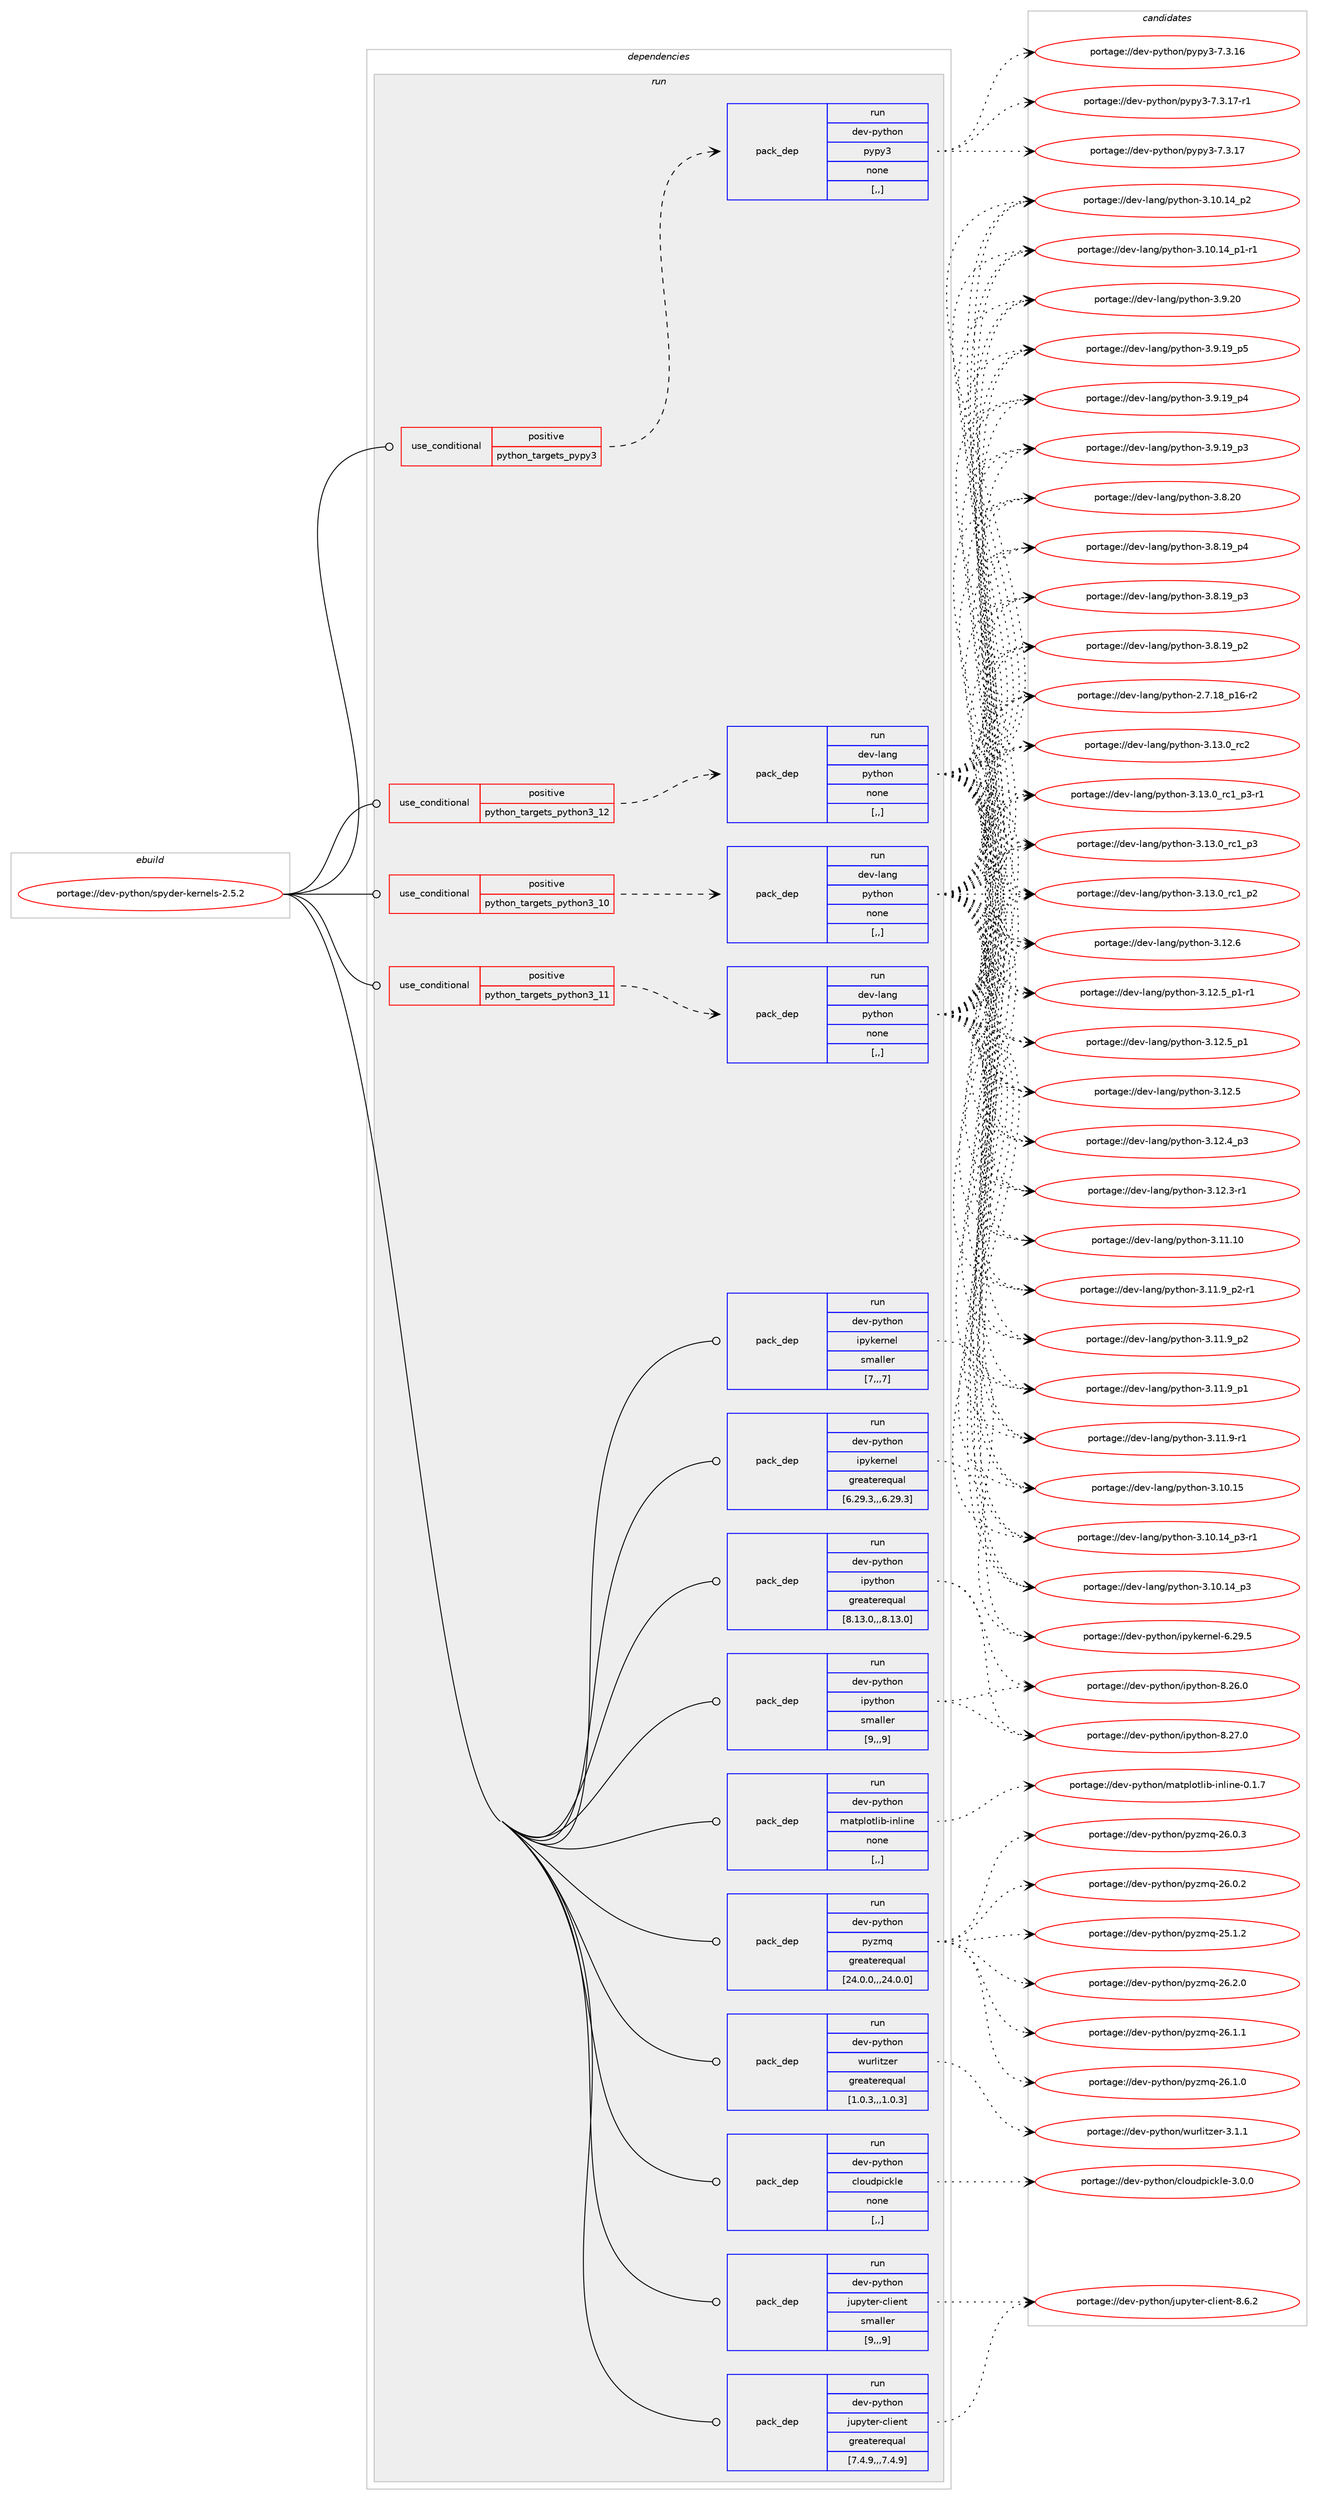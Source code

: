 digraph prolog {

# *************
# Graph options
# *************

newrank=true;
concentrate=true;
compound=true;
graph [rankdir=LR,fontname=Helvetica,fontsize=10,ranksep=1.5];#, ranksep=2.5, nodesep=0.2];
edge  [arrowhead=vee];
node  [fontname=Helvetica,fontsize=10];

# **********
# The ebuild
# **********

subgraph cluster_leftcol {
color=gray;
label=<<i>ebuild</i>>;
id [label="portage://dev-python/spyder-kernels-2.5.2", color=red, width=4, href="../dev-python/spyder-kernels-2.5.2.svg"];
}

# ****************
# The dependencies
# ****************

subgraph cluster_midcol {
color=gray;
label=<<i>dependencies</i>>;
subgraph cluster_compile {
fillcolor="#eeeeee";
style=filled;
label=<<i>compile</i>>;
}
subgraph cluster_compileandrun {
fillcolor="#eeeeee";
style=filled;
label=<<i>compile and run</i>>;
}
subgraph cluster_run {
fillcolor="#eeeeee";
style=filled;
label=<<i>run</i>>;
subgraph cond170636 {
dependency659727 [label=<<TABLE BORDER="0" CELLBORDER="1" CELLSPACING="0" CELLPADDING="4"><TR><TD ROWSPAN="3" CELLPADDING="10">use_conditional</TD></TR><TR><TD>positive</TD></TR><TR><TD>python_targets_pypy3</TD></TR></TABLE>>, shape=none, color=red];
subgraph pack484229 {
dependency659728 [label=<<TABLE BORDER="0" CELLBORDER="1" CELLSPACING="0" CELLPADDING="4" WIDTH="220"><TR><TD ROWSPAN="6" CELLPADDING="30">pack_dep</TD></TR><TR><TD WIDTH="110">run</TD></TR><TR><TD>dev-python</TD></TR><TR><TD>pypy3</TD></TR><TR><TD>none</TD></TR><TR><TD>[,,]</TD></TR></TABLE>>, shape=none, color=blue];
}
dependency659727:e -> dependency659728:w [weight=20,style="dashed",arrowhead="vee"];
}
id:e -> dependency659727:w [weight=20,style="solid",arrowhead="odot"];
subgraph cond170637 {
dependency659729 [label=<<TABLE BORDER="0" CELLBORDER="1" CELLSPACING="0" CELLPADDING="4"><TR><TD ROWSPAN="3" CELLPADDING="10">use_conditional</TD></TR><TR><TD>positive</TD></TR><TR><TD>python_targets_python3_10</TD></TR></TABLE>>, shape=none, color=red];
subgraph pack484230 {
dependency659730 [label=<<TABLE BORDER="0" CELLBORDER="1" CELLSPACING="0" CELLPADDING="4" WIDTH="220"><TR><TD ROWSPAN="6" CELLPADDING="30">pack_dep</TD></TR><TR><TD WIDTH="110">run</TD></TR><TR><TD>dev-lang</TD></TR><TR><TD>python</TD></TR><TR><TD>none</TD></TR><TR><TD>[,,]</TD></TR></TABLE>>, shape=none, color=blue];
}
dependency659729:e -> dependency659730:w [weight=20,style="dashed",arrowhead="vee"];
}
id:e -> dependency659729:w [weight=20,style="solid",arrowhead="odot"];
subgraph cond170638 {
dependency659731 [label=<<TABLE BORDER="0" CELLBORDER="1" CELLSPACING="0" CELLPADDING="4"><TR><TD ROWSPAN="3" CELLPADDING="10">use_conditional</TD></TR><TR><TD>positive</TD></TR><TR><TD>python_targets_python3_11</TD></TR></TABLE>>, shape=none, color=red];
subgraph pack484231 {
dependency659732 [label=<<TABLE BORDER="0" CELLBORDER="1" CELLSPACING="0" CELLPADDING="4" WIDTH="220"><TR><TD ROWSPAN="6" CELLPADDING="30">pack_dep</TD></TR><TR><TD WIDTH="110">run</TD></TR><TR><TD>dev-lang</TD></TR><TR><TD>python</TD></TR><TR><TD>none</TD></TR><TR><TD>[,,]</TD></TR></TABLE>>, shape=none, color=blue];
}
dependency659731:e -> dependency659732:w [weight=20,style="dashed",arrowhead="vee"];
}
id:e -> dependency659731:w [weight=20,style="solid",arrowhead="odot"];
subgraph cond170639 {
dependency659733 [label=<<TABLE BORDER="0" CELLBORDER="1" CELLSPACING="0" CELLPADDING="4"><TR><TD ROWSPAN="3" CELLPADDING="10">use_conditional</TD></TR><TR><TD>positive</TD></TR><TR><TD>python_targets_python3_12</TD></TR></TABLE>>, shape=none, color=red];
subgraph pack484232 {
dependency659734 [label=<<TABLE BORDER="0" CELLBORDER="1" CELLSPACING="0" CELLPADDING="4" WIDTH="220"><TR><TD ROWSPAN="6" CELLPADDING="30">pack_dep</TD></TR><TR><TD WIDTH="110">run</TD></TR><TR><TD>dev-lang</TD></TR><TR><TD>python</TD></TR><TR><TD>none</TD></TR><TR><TD>[,,]</TD></TR></TABLE>>, shape=none, color=blue];
}
dependency659733:e -> dependency659734:w [weight=20,style="dashed",arrowhead="vee"];
}
id:e -> dependency659733:w [weight=20,style="solid",arrowhead="odot"];
subgraph pack484233 {
dependency659735 [label=<<TABLE BORDER="0" CELLBORDER="1" CELLSPACING="0" CELLPADDING="4" WIDTH="220"><TR><TD ROWSPAN="6" CELLPADDING="30">pack_dep</TD></TR><TR><TD WIDTH="110">run</TD></TR><TR><TD>dev-python</TD></TR><TR><TD>cloudpickle</TD></TR><TR><TD>none</TD></TR><TR><TD>[,,]</TD></TR></TABLE>>, shape=none, color=blue];
}
id:e -> dependency659735:w [weight=20,style="solid",arrowhead="odot"];
subgraph pack484234 {
dependency659736 [label=<<TABLE BORDER="0" CELLBORDER="1" CELLSPACING="0" CELLPADDING="4" WIDTH="220"><TR><TD ROWSPAN="6" CELLPADDING="30">pack_dep</TD></TR><TR><TD WIDTH="110">run</TD></TR><TR><TD>dev-python</TD></TR><TR><TD>ipykernel</TD></TR><TR><TD>greaterequal</TD></TR><TR><TD>[6.29.3,,,6.29.3]</TD></TR></TABLE>>, shape=none, color=blue];
}
id:e -> dependency659736:w [weight=20,style="solid",arrowhead="odot"];
subgraph pack484235 {
dependency659737 [label=<<TABLE BORDER="0" CELLBORDER="1" CELLSPACING="0" CELLPADDING="4" WIDTH="220"><TR><TD ROWSPAN="6" CELLPADDING="30">pack_dep</TD></TR><TR><TD WIDTH="110">run</TD></TR><TR><TD>dev-python</TD></TR><TR><TD>ipykernel</TD></TR><TR><TD>smaller</TD></TR><TR><TD>[7,,,7]</TD></TR></TABLE>>, shape=none, color=blue];
}
id:e -> dependency659737:w [weight=20,style="solid",arrowhead="odot"];
subgraph pack484236 {
dependency659738 [label=<<TABLE BORDER="0" CELLBORDER="1" CELLSPACING="0" CELLPADDING="4" WIDTH="220"><TR><TD ROWSPAN="6" CELLPADDING="30">pack_dep</TD></TR><TR><TD WIDTH="110">run</TD></TR><TR><TD>dev-python</TD></TR><TR><TD>ipython</TD></TR><TR><TD>greaterequal</TD></TR><TR><TD>[8.13.0,,,8.13.0]</TD></TR></TABLE>>, shape=none, color=blue];
}
id:e -> dependency659738:w [weight=20,style="solid",arrowhead="odot"];
subgraph pack484237 {
dependency659739 [label=<<TABLE BORDER="0" CELLBORDER="1" CELLSPACING="0" CELLPADDING="4" WIDTH="220"><TR><TD ROWSPAN="6" CELLPADDING="30">pack_dep</TD></TR><TR><TD WIDTH="110">run</TD></TR><TR><TD>dev-python</TD></TR><TR><TD>ipython</TD></TR><TR><TD>smaller</TD></TR><TR><TD>[9,,,9]</TD></TR></TABLE>>, shape=none, color=blue];
}
id:e -> dependency659739:w [weight=20,style="solid",arrowhead="odot"];
subgraph pack484238 {
dependency659740 [label=<<TABLE BORDER="0" CELLBORDER="1" CELLSPACING="0" CELLPADDING="4" WIDTH="220"><TR><TD ROWSPAN="6" CELLPADDING="30">pack_dep</TD></TR><TR><TD WIDTH="110">run</TD></TR><TR><TD>dev-python</TD></TR><TR><TD>jupyter-client</TD></TR><TR><TD>greaterequal</TD></TR><TR><TD>[7.4.9,,,7.4.9]</TD></TR></TABLE>>, shape=none, color=blue];
}
id:e -> dependency659740:w [weight=20,style="solid",arrowhead="odot"];
subgraph pack484239 {
dependency659741 [label=<<TABLE BORDER="0" CELLBORDER="1" CELLSPACING="0" CELLPADDING="4" WIDTH="220"><TR><TD ROWSPAN="6" CELLPADDING="30">pack_dep</TD></TR><TR><TD WIDTH="110">run</TD></TR><TR><TD>dev-python</TD></TR><TR><TD>jupyter-client</TD></TR><TR><TD>smaller</TD></TR><TR><TD>[9,,,9]</TD></TR></TABLE>>, shape=none, color=blue];
}
id:e -> dependency659741:w [weight=20,style="solid",arrowhead="odot"];
subgraph pack484240 {
dependency659742 [label=<<TABLE BORDER="0" CELLBORDER="1" CELLSPACING="0" CELLPADDING="4" WIDTH="220"><TR><TD ROWSPAN="6" CELLPADDING="30">pack_dep</TD></TR><TR><TD WIDTH="110">run</TD></TR><TR><TD>dev-python</TD></TR><TR><TD>matplotlib-inline</TD></TR><TR><TD>none</TD></TR><TR><TD>[,,]</TD></TR></TABLE>>, shape=none, color=blue];
}
id:e -> dependency659742:w [weight=20,style="solid",arrowhead="odot"];
subgraph pack484241 {
dependency659743 [label=<<TABLE BORDER="0" CELLBORDER="1" CELLSPACING="0" CELLPADDING="4" WIDTH="220"><TR><TD ROWSPAN="6" CELLPADDING="30">pack_dep</TD></TR><TR><TD WIDTH="110">run</TD></TR><TR><TD>dev-python</TD></TR><TR><TD>pyzmq</TD></TR><TR><TD>greaterequal</TD></TR><TR><TD>[24.0.0,,,24.0.0]</TD></TR></TABLE>>, shape=none, color=blue];
}
id:e -> dependency659743:w [weight=20,style="solid",arrowhead="odot"];
subgraph pack484242 {
dependency659744 [label=<<TABLE BORDER="0" CELLBORDER="1" CELLSPACING="0" CELLPADDING="4" WIDTH="220"><TR><TD ROWSPAN="6" CELLPADDING="30">pack_dep</TD></TR><TR><TD WIDTH="110">run</TD></TR><TR><TD>dev-python</TD></TR><TR><TD>wurlitzer</TD></TR><TR><TD>greaterequal</TD></TR><TR><TD>[1.0.3,,,1.0.3]</TD></TR></TABLE>>, shape=none, color=blue];
}
id:e -> dependency659744:w [weight=20,style="solid",arrowhead="odot"];
}
}

# **************
# The candidates
# **************

subgraph cluster_choices {
rank=same;
color=gray;
label=<<i>candidates</i>>;

subgraph choice484229 {
color=black;
nodesep=1;
choice100101118451121211161041111104711212111212151455546514649554511449 [label="portage://dev-python/pypy3-7.3.17-r1", color=red, width=4,href="../dev-python/pypy3-7.3.17-r1.svg"];
choice10010111845112121116104111110471121211121215145554651464955 [label="portage://dev-python/pypy3-7.3.17", color=red, width=4,href="../dev-python/pypy3-7.3.17.svg"];
choice10010111845112121116104111110471121211121215145554651464954 [label="portage://dev-python/pypy3-7.3.16", color=red, width=4,href="../dev-python/pypy3-7.3.16.svg"];
dependency659728:e -> choice100101118451121211161041111104711212111212151455546514649554511449:w [style=dotted,weight="100"];
dependency659728:e -> choice10010111845112121116104111110471121211121215145554651464955:w [style=dotted,weight="100"];
dependency659728:e -> choice10010111845112121116104111110471121211121215145554651464954:w [style=dotted,weight="100"];
}
subgraph choice484230 {
color=black;
nodesep=1;
choice10010111845108971101034711212111610411111045514649514648951149950 [label="portage://dev-lang/python-3.13.0_rc2", color=red, width=4,href="../dev-lang/python-3.13.0_rc2.svg"];
choice1001011184510897110103471121211161041111104551464951464895114994995112514511449 [label="portage://dev-lang/python-3.13.0_rc1_p3-r1", color=red, width=4,href="../dev-lang/python-3.13.0_rc1_p3-r1.svg"];
choice100101118451089711010347112121116104111110455146495146489511499499511251 [label="portage://dev-lang/python-3.13.0_rc1_p3", color=red, width=4,href="../dev-lang/python-3.13.0_rc1_p3.svg"];
choice100101118451089711010347112121116104111110455146495146489511499499511250 [label="portage://dev-lang/python-3.13.0_rc1_p2", color=red, width=4,href="../dev-lang/python-3.13.0_rc1_p2.svg"];
choice10010111845108971101034711212111610411111045514649504654 [label="portage://dev-lang/python-3.12.6", color=red, width=4,href="../dev-lang/python-3.12.6.svg"];
choice1001011184510897110103471121211161041111104551464950465395112494511449 [label="portage://dev-lang/python-3.12.5_p1-r1", color=red, width=4,href="../dev-lang/python-3.12.5_p1-r1.svg"];
choice100101118451089711010347112121116104111110455146495046539511249 [label="portage://dev-lang/python-3.12.5_p1", color=red, width=4,href="../dev-lang/python-3.12.5_p1.svg"];
choice10010111845108971101034711212111610411111045514649504653 [label="portage://dev-lang/python-3.12.5", color=red, width=4,href="../dev-lang/python-3.12.5.svg"];
choice100101118451089711010347112121116104111110455146495046529511251 [label="portage://dev-lang/python-3.12.4_p3", color=red, width=4,href="../dev-lang/python-3.12.4_p3.svg"];
choice100101118451089711010347112121116104111110455146495046514511449 [label="portage://dev-lang/python-3.12.3-r1", color=red, width=4,href="../dev-lang/python-3.12.3-r1.svg"];
choice1001011184510897110103471121211161041111104551464949464948 [label="portage://dev-lang/python-3.11.10", color=red, width=4,href="../dev-lang/python-3.11.10.svg"];
choice1001011184510897110103471121211161041111104551464949465795112504511449 [label="portage://dev-lang/python-3.11.9_p2-r1", color=red, width=4,href="../dev-lang/python-3.11.9_p2-r1.svg"];
choice100101118451089711010347112121116104111110455146494946579511250 [label="portage://dev-lang/python-3.11.9_p2", color=red, width=4,href="../dev-lang/python-3.11.9_p2.svg"];
choice100101118451089711010347112121116104111110455146494946579511249 [label="portage://dev-lang/python-3.11.9_p1", color=red, width=4,href="../dev-lang/python-3.11.9_p1.svg"];
choice100101118451089711010347112121116104111110455146494946574511449 [label="portage://dev-lang/python-3.11.9-r1", color=red, width=4,href="../dev-lang/python-3.11.9-r1.svg"];
choice1001011184510897110103471121211161041111104551464948464953 [label="portage://dev-lang/python-3.10.15", color=red, width=4,href="../dev-lang/python-3.10.15.svg"];
choice100101118451089711010347112121116104111110455146494846495295112514511449 [label="portage://dev-lang/python-3.10.14_p3-r1", color=red, width=4,href="../dev-lang/python-3.10.14_p3-r1.svg"];
choice10010111845108971101034711212111610411111045514649484649529511251 [label="portage://dev-lang/python-3.10.14_p3", color=red, width=4,href="../dev-lang/python-3.10.14_p3.svg"];
choice10010111845108971101034711212111610411111045514649484649529511250 [label="portage://dev-lang/python-3.10.14_p2", color=red, width=4,href="../dev-lang/python-3.10.14_p2.svg"];
choice100101118451089711010347112121116104111110455146494846495295112494511449 [label="portage://dev-lang/python-3.10.14_p1-r1", color=red, width=4,href="../dev-lang/python-3.10.14_p1-r1.svg"];
choice10010111845108971101034711212111610411111045514657465048 [label="portage://dev-lang/python-3.9.20", color=red, width=4,href="../dev-lang/python-3.9.20.svg"];
choice100101118451089711010347112121116104111110455146574649579511253 [label="portage://dev-lang/python-3.9.19_p5", color=red, width=4,href="../dev-lang/python-3.9.19_p5.svg"];
choice100101118451089711010347112121116104111110455146574649579511252 [label="portage://dev-lang/python-3.9.19_p4", color=red, width=4,href="../dev-lang/python-3.9.19_p4.svg"];
choice100101118451089711010347112121116104111110455146574649579511251 [label="portage://dev-lang/python-3.9.19_p3", color=red, width=4,href="../dev-lang/python-3.9.19_p3.svg"];
choice10010111845108971101034711212111610411111045514656465048 [label="portage://dev-lang/python-3.8.20", color=red, width=4,href="../dev-lang/python-3.8.20.svg"];
choice100101118451089711010347112121116104111110455146564649579511252 [label="portage://dev-lang/python-3.8.19_p4", color=red, width=4,href="../dev-lang/python-3.8.19_p4.svg"];
choice100101118451089711010347112121116104111110455146564649579511251 [label="portage://dev-lang/python-3.8.19_p3", color=red, width=4,href="../dev-lang/python-3.8.19_p3.svg"];
choice100101118451089711010347112121116104111110455146564649579511250 [label="portage://dev-lang/python-3.8.19_p2", color=red, width=4,href="../dev-lang/python-3.8.19_p2.svg"];
choice100101118451089711010347112121116104111110455046554649569511249544511450 [label="portage://dev-lang/python-2.7.18_p16-r2", color=red, width=4,href="../dev-lang/python-2.7.18_p16-r2.svg"];
dependency659730:e -> choice10010111845108971101034711212111610411111045514649514648951149950:w [style=dotted,weight="100"];
dependency659730:e -> choice1001011184510897110103471121211161041111104551464951464895114994995112514511449:w [style=dotted,weight="100"];
dependency659730:e -> choice100101118451089711010347112121116104111110455146495146489511499499511251:w [style=dotted,weight="100"];
dependency659730:e -> choice100101118451089711010347112121116104111110455146495146489511499499511250:w [style=dotted,weight="100"];
dependency659730:e -> choice10010111845108971101034711212111610411111045514649504654:w [style=dotted,weight="100"];
dependency659730:e -> choice1001011184510897110103471121211161041111104551464950465395112494511449:w [style=dotted,weight="100"];
dependency659730:e -> choice100101118451089711010347112121116104111110455146495046539511249:w [style=dotted,weight="100"];
dependency659730:e -> choice10010111845108971101034711212111610411111045514649504653:w [style=dotted,weight="100"];
dependency659730:e -> choice100101118451089711010347112121116104111110455146495046529511251:w [style=dotted,weight="100"];
dependency659730:e -> choice100101118451089711010347112121116104111110455146495046514511449:w [style=dotted,weight="100"];
dependency659730:e -> choice1001011184510897110103471121211161041111104551464949464948:w [style=dotted,weight="100"];
dependency659730:e -> choice1001011184510897110103471121211161041111104551464949465795112504511449:w [style=dotted,weight="100"];
dependency659730:e -> choice100101118451089711010347112121116104111110455146494946579511250:w [style=dotted,weight="100"];
dependency659730:e -> choice100101118451089711010347112121116104111110455146494946579511249:w [style=dotted,weight="100"];
dependency659730:e -> choice100101118451089711010347112121116104111110455146494946574511449:w [style=dotted,weight="100"];
dependency659730:e -> choice1001011184510897110103471121211161041111104551464948464953:w [style=dotted,weight="100"];
dependency659730:e -> choice100101118451089711010347112121116104111110455146494846495295112514511449:w [style=dotted,weight="100"];
dependency659730:e -> choice10010111845108971101034711212111610411111045514649484649529511251:w [style=dotted,weight="100"];
dependency659730:e -> choice10010111845108971101034711212111610411111045514649484649529511250:w [style=dotted,weight="100"];
dependency659730:e -> choice100101118451089711010347112121116104111110455146494846495295112494511449:w [style=dotted,weight="100"];
dependency659730:e -> choice10010111845108971101034711212111610411111045514657465048:w [style=dotted,weight="100"];
dependency659730:e -> choice100101118451089711010347112121116104111110455146574649579511253:w [style=dotted,weight="100"];
dependency659730:e -> choice100101118451089711010347112121116104111110455146574649579511252:w [style=dotted,weight="100"];
dependency659730:e -> choice100101118451089711010347112121116104111110455146574649579511251:w [style=dotted,weight="100"];
dependency659730:e -> choice10010111845108971101034711212111610411111045514656465048:w [style=dotted,weight="100"];
dependency659730:e -> choice100101118451089711010347112121116104111110455146564649579511252:w [style=dotted,weight="100"];
dependency659730:e -> choice100101118451089711010347112121116104111110455146564649579511251:w [style=dotted,weight="100"];
dependency659730:e -> choice100101118451089711010347112121116104111110455146564649579511250:w [style=dotted,weight="100"];
dependency659730:e -> choice100101118451089711010347112121116104111110455046554649569511249544511450:w [style=dotted,weight="100"];
}
subgraph choice484231 {
color=black;
nodesep=1;
choice10010111845108971101034711212111610411111045514649514648951149950 [label="portage://dev-lang/python-3.13.0_rc2", color=red, width=4,href="../dev-lang/python-3.13.0_rc2.svg"];
choice1001011184510897110103471121211161041111104551464951464895114994995112514511449 [label="portage://dev-lang/python-3.13.0_rc1_p3-r1", color=red, width=4,href="../dev-lang/python-3.13.0_rc1_p3-r1.svg"];
choice100101118451089711010347112121116104111110455146495146489511499499511251 [label="portage://dev-lang/python-3.13.0_rc1_p3", color=red, width=4,href="../dev-lang/python-3.13.0_rc1_p3.svg"];
choice100101118451089711010347112121116104111110455146495146489511499499511250 [label="portage://dev-lang/python-3.13.0_rc1_p2", color=red, width=4,href="../dev-lang/python-3.13.0_rc1_p2.svg"];
choice10010111845108971101034711212111610411111045514649504654 [label="portage://dev-lang/python-3.12.6", color=red, width=4,href="../dev-lang/python-3.12.6.svg"];
choice1001011184510897110103471121211161041111104551464950465395112494511449 [label="portage://dev-lang/python-3.12.5_p1-r1", color=red, width=4,href="../dev-lang/python-3.12.5_p1-r1.svg"];
choice100101118451089711010347112121116104111110455146495046539511249 [label="portage://dev-lang/python-3.12.5_p1", color=red, width=4,href="../dev-lang/python-3.12.5_p1.svg"];
choice10010111845108971101034711212111610411111045514649504653 [label="portage://dev-lang/python-3.12.5", color=red, width=4,href="../dev-lang/python-3.12.5.svg"];
choice100101118451089711010347112121116104111110455146495046529511251 [label="portage://dev-lang/python-3.12.4_p3", color=red, width=4,href="../dev-lang/python-3.12.4_p3.svg"];
choice100101118451089711010347112121116104111110455146495046514511449 [label="portage://dev-lang/python-3.12.3-r1", color=red, width=4,href="../dev-lang/python-3.12.3-r1.svg"];
choice1001011184510897110103471121211161041111104551464949464948 [label="portage://dev-lang/python-3.11.10", color=red, width=4,href="../dev-lang/python-3.11.10.svg"];
choice1001011184510897110103471121211161041111104551464949465795112504511449 [label="portage://dev-lang/python-3.11.9_p2-r1", color=red, width=4,href="../dev-lang/python-3.11.9_p2-r1.svg"];
choice100101118451089711010347112121116104111110455146494946579511250 [label="portage://dev-lang/python-3.11.9_p2", color=red, width=4,href="../dev-lang/python-3.11.9_p2.svg"];
choice100101118451089711010347112121116104111110455146494946579511249 [label="portage://dev-lang/python-3.11.9_p1", color=red, width=4,href="../dev-lang/python-3.11.9_p1.svg"];
choice100101118451089711010347112121116104111110455146494946574511449 [label="portage://dev-lang/python-3.11.9-r1", color=red, width=4,href="../dev-lang/python-3.11.9-r1.svg"];
choice1001011184510897110103471121211161041111104551464948464953 [label="portage://dev-lang/python-3.10.15", color=red, width=4,href="../dev-lang/python-3.10.15.svg"];
choice100101118451089711010347112121116104111110455146494846495295112514511449 [label="portage://dev-lang/python-3.10.14_p3-r1", color=red, width=4,href="../dev-lang/python-3.10.14_p3-r1.svg"];
choice10010111845108971101034711212111610411111045514649484649529511251 [label="portage://dev-lang/python-3.10.14_p3", color=red, width=4,href="../dev-lang/python-3.10.14_p3.svg"];
choice10010111845108971101034711212111610411111045514649484649529511250 [label="portage://dev-lang/python-3.10.14_p2", color=red, width=4,href="../dev-lang/python-3.10.14_p2.svg"];
choice100101118451089711010347112121116104111110455146494846495295112494511449 [label="portage://dev-lang/python-3.10.14_p1-r1", color=red, width=4,href="../dev-lang/python-3.10.14_p1-r1.svg"];
choice10010111845108971101034711212111610411111045514657465048 [label="portage://dev-lang/python-3.9.20", color=red, width=4,href="../dev-lang/python-3.9.20.svg"];
choice100101118451089711010347112121116104111110455146574649579511253 [label="portage://dev-lang/python-3.9.19_p5", color=red, width=4,href="../dev-lang/python-3.9.19_p5.svg"];
choice100101118451089711010347112121116104111110455146574649579511252 [label="portage://dev-lang/python-3.9.19_p4", color=red, width=4,href="../dev-lang/python-3.9.19_p4.svg"];
choice100101118451089711010347112121116104111110455146574649579511251 [label="portage://dev-lang/python-3.9.19_p3", color=red, width=4,href="../dev-lang/python-3.9.19_p3.svg"];
choice10010111845108971101034711212111610411111045514656465048 [label="portage://dev-lang/python-3.8.20", color=red, width=4,href="../dev-lang/python-3.8.20.svg"];
choice100101118451089711010347112121116104111110455146564649579511252 [label="portage://dev-lang/python-3.8.19_p4", color=red, width=4,href="../dev-lang/python-3.8.19_p4.svg"];
choice100101118451089711010347112121116104111110455146564649579511251 [label="portage://dev-lang/python-3.8.19_p3", color=red, width=4,href="../dev-lang/python-3.8.19_p3.svg"];
choice100101118451089711010347112121116104111110455146564649579511250 [label="portage://dev-lang/python-3.8.19_p2", color=red, width=4,href="../dev-lang/python-3.8.19_p2.svg"];
choice100101118451089711010347112121116104111110455046554649569511249544511450 [label="portage://dev-lang/python-2.7.18_p16-r2", color=red, width=4,href="../dev-lang/python-2.7.18_p16-r2.svg"];
dependency659732:e -> choice10010111845108971101034711212111610411111045514649514648951149950:w [style=dotted,weight="100"];
dependency659732:e -> choice1001011184510897110103471121211161041111104551464951464895114994995112514511449:w [style=dotted,weight="100"];
dependency659732:e -> choice100101118451089711010347112121116104111110455146495146489511499499511251:w [style=dotted,weight="100"];
dependency659732:e -> choice100101118451089711010347112121116104111110455146495146489511499499511250:w [style=dotted,weight="100"];
dependency659732:e -> choice10010111845108971101034711212111610411111045514649504654:w [style=dotted,weight="100"];
dependency659732:e -> choice1001011184510897110103471121211161041111104551464950465395112494511449:w [style=dotted,weight="100"];
dependency659732:e -> choice100101118451089711010347112121116104111110455146495046539511249:w [style=dotted,weight="100"];
dependency659732:e -> choice10010111845108971101034711212111610411111045514649504653:w [style=dotted,weight="100"];
dependency659732:e -> choice100101118451089711010347112121116104111110455146495046529511251:w [style=dotted,weight="100"];
dependency659732:e -> choice100101118451089711010347112121116104111110455146495046514511449:w [style=dotted,weight="100"];
dependency659732:e -> choice1001011184510897110103471121211161041111104551464949464948:w [style=dotted,weight="100"];
dependency659732:e -> choice1001011184510897110103471121211161041111104551464949465795112504511449:w [style=dotted,weight="100"];
dependency659732:e -> choice100101118451089711010347112121116104111110455146494946579511250:w [style=dotted,weight="100"];
dependency659732:e -> choice100101118451089711010347112121116104111110455146494946579511249:w [style=dotted,weight="100"];
dependency659732:e -> choice100101118451089711010347112121116104111110455146494946574511449:w [style=dotted,weight="100"];
dependency659732:e -> choice1001011184510897110103471121211161041111104551464948464953:w [style=dotted,weight="100"];
dependency659732:e -> choice100101118451089711010347112121116104111110455146494846495295112514511449:w [style=dotted,weight="100"];
dependency659732:e -> choice10010111845108971101034711212111610411111045514649484649529511251:w [style=dotted,weight="100"];
dependency659732:e -> choice10010111845108971101034711212111610411111045514649484649529511250:w [style=dotted,weight="100"];
dependency659732:e -> choice100101118451089711010347112121116104111110455146494846495295112494511449:w [style=dotted,weight="100"];
dependency659732:e -> choice10010111845108971101034711212111610411111045514657465048:w [style=dotted,weight="100"];
dependency659732:e -> choice100101118451089711010347112121116104111110455146574649579511253:w [style=dotted,weight="100"];
dependency659732:e -> choice100101118451089711010347112121116104111110455146574649579511252:w [style=dotted,weight="100"];
dependency659732:e -> choice100101118451089711010347112121116104111110455146574649579511251:w [style=dotted,weight="100"];
dependency659732:e -> choice10010111845108971101034711212111610411111045514656465048:w [style=dotted,weight="100"];
dependency659732:e -> choice100101118451089711010347112121116104111110455146564649579511252:w [style=dotted,weight="100"];
dependency659732:e -> choice100101118451089711010347112121116104111110455146564649579511251:w [style=dotted,weight="100"];
dependency659732:e -> choice100101118451089711010347112121116104111110455146564649579511250:w [style=dotted,weight="100"];
dependency659732:e -> choice100101118451089711010347112121116104111110455046554649569511249544511450:w [style=dotted,weight="100"];
}
subgraph choice484232 {
color=black;
nodesep=1;
choice10010111845108971101034711212111610411111045514649514648951149950 [label="portage://dev-lang/python-3.13.0_rc2", color=red, width=4,href="../dev-lang/python-3.13.0_rc2.svg"];
choice1001011184510897110103471121211161041111104551464951464895114994995112514511449 [label="portage://dev-lang/python-3.13.0_rc1_p3-r1", color=red, width=4,href="../dev-lang/python-3.13.0_rc1_p3-r1.svg"];
choice100101118451089711010347112121116104111110455146495146489511499499511251 [label="portage://dev-lang/python-3.13.0_rc1_p3", color=red, width=4,href="../dev-lang/python-3.13.0_rc1_p3.svg"];
choice100101118451089711010347112121116104111110455146495146489511499499511250 [label="portage://dev-lang/python-3.13.0_rc1_p2", color=red, width=4,href="../dev-lang/python-3.13.0_rc1_p2.svg"];
choice10010111845108971101034711212111610411111045514649504654 [label="portage://dev-lang/python-3.12.6", color=red, width=4,href="../dev-lang/python-3.12.6.svg"];
choice1001011184510897110103471121211161041111104551464950465395112494511449 [label="portage://dev-lang/python-3.12.5_p1-r1", color=red, width=4,href="../dev-lang/python-3.12.5_p1-r1.svg"];
choice100101118451089711010347112121116104111110455146495046539511249 [label="portage://dev-lang/python-3.12.5_p1", color=red, width=4,href="../dev-lang/python-3.12.5_p1.svg"];
choice10010111845108971101034711212111610411111045514649504653 [label="portage://dev-lang/python-3.12.5", color=red, width=4,href="../dev-lang/python-3.12.5.svg"];
choice100101118451089711010347112121116104111110455146495046529511251 [label="portage://dev-lang/python-3.12.4_p3", color=red, width=4,href="../dev-lang/python-3.12.4_p3.svg"];
choice100101118451089711010347112121116104111110455146495046514511449 [label="portage://dev-lang/python-3.12.3-r1", color=red, width=4,href="../dev-lang/python-3.12.3-r1.svg"];
choice1001011184510897110103471121211161041111104551464949464948 [label="portage://dev-lang/python-3.11.10", color=red, width=4,href="../dev-lang/python-3.11.10.svg"];
choice1001011184510897110103471121211161041111104551464949465795112504511449 [label="portage://dev-lang/python-3.11.9_p2-r1", color=red, width=4,href="../dev-lang/python-3.11.9_p2-r1.svg"];
choice100101118451089711010347112121116104111110455146494946579511250 [label="portage://dev-lang/python-3.11.9_p2", color=red, width=4,href="../dev-lang/python-3.11.9_p2.svg"];
choice100101118451089711010347112121116104111110455146494946579511249 [label="portage://dev-lang/python-3.11.9_p1", color=red, width=4,href="../dev-lang/python-3.11.9_p1.svg"];
choice100101118451089711010347112121116104111110455146494946574511449 [label="portage://dev-lang/python-3.11.9-r1", color=red, width=4,href="../dev-lang/python-3.11.9-r1.svg"];
choice1001011184510897110103471121211161041111104551464948464953 [label="portage://dev-lang/python-3.10.15", color=red, width=4,href="../dev-lang/python-3.10.15.svg"];
choice100101118451089711010347112121116104111110455146494846495295112514511449 [label="portage://dev-lang/python-3.10.14_p3-r1", color=red, width=4,href="../dev-lang/python-3.10.14_p3-r1.svg"];
choice10010111845108971101034711212111610411111045514649484649529511251 [label="portage://dev-lang/python-3.10.14_p3", color=red, width=4,href="../dev-lang/python-3.10.14_p3.svg"];
choice10010111845108971101034711212111610411111045514649484649529511250 [label="portage://dev-lang/python-3.10.14_p2", color=red, width=4,href="../dev-lang/python-3.10.14_p2.svg"];
choice100101118451089711010347112121116104111110455146494846495295112494511449 [label="portage://dev-lang/python-3.10.14_p1-r1", color=red, width=4,href="../dev-lang/python-3.10.14_p1-r1.svg"];
choice10010111845108971101034711212111610411111045514657465048 [label="portage://dev-lang/python-3.9.20", color=red, width=4,href="../dev-lang/python-3.9.20.svg"];
choice100101118451089711010347112121116104111110455146574649579511253 [label="portage://dev-lang/python-3.9.19_p5", color=red, width=4,href="../dev-lang/python-3.9.19_p5.svg"];
choice100101118451089711010347112121116104111110455146574649579511252 [label="portage://dev-lang/python-3.9.19_p4", color=red, width=4,href="../dev-lang/python-3.9.19_p4.svg"];
choice100101118451089711010347112121116104111110455146574649579511251 [label="portage://dev-lang/python-3.9.19_p3", color=red, width=4,href="../dev-lang/python-3.9.19_p3.svg"];
choice10010111845108971101034711212111610411111045514656465048 [label="portage://dev-lang/python-3.8.20", color=red, width=4,href="../dev-lang/python-3.8.20.svg"];
choice100101118451089711010347112121116104111110455146564649579511252 [label="portage://dev-lang/python-3.8.19_p4", color=red, width=4,href="../dev-lang/python-3.8.19_p4.svg"];
choice100101118451089711010347112121116104111110455146564649579511251 [label="portage://dev-lang/python-3.8.19_p3", color=red, width=4,href="../dev-lang/python-3.8.19_p3.svg"];
choice100101118451089711010347112121116104111110455146564649579511250 [label="portage://dev-lang/python-3.8.19_p2", color=red, width=4,href="../dev-lang/python-3.8.19_p2.svg"];
choice100101118451089711010347112121116104111110455046554649569511249544511450 [label="portage://dev-lang/python-2.7.18_p16-r2", color=red, width=4,href="../dev-lang/python-2.7.18_p16-r2.svg"];
dependency659734:e -> choice10010111845108971101034711212111610411111045514649514648951149950:w [style=dotted,weight="100"];
dependency659734:e -> choice1001011184510897110103471121211161041111104551464951464895114994995112514511449:w [style=dotted,weight="100"];
dependency659734:e -> choice100101118451089711010347112121116104111110455146495146489511499499511251:w [style=dotted,weight="100"];
dependency659734:e -> choice100101118451089711010347112121116104111110455146495146489511499499511250:w [style=dotted,weight="100"];
dependency659734:e -> choice10010111845108971101034711212111610411111045514649504654:w [style=dotted,weight="100"];
dependency659734:e -> choice1001011184510897110103471121211161041111104551464950465395112494511449:w [style=dotted,weight="100"];
dependency659734:e -> choice100101118451089711010347112121116104111110455146495046539511249:w [style=dotted,weight="100"];
dependency659734:e -> choice10010111845108971101034711212111610411111045514649504653:w [style=dotted,weight="100"];
dependency659734:e -> choice100101118451089711010347112121116104111110455146495046529511251:w [style=dotted,weight="100"];
dependency659734:e -> choice100101118451089711010347112121116104111110455146495046514511449:w [style=dotted,weight="100"];
dependency659734:e -> choice1001011184510897110103471121211161041111104551464949464948:w [style=dotted,weight="100"];
dependency659734:e -> choice1001011184510897110103471121211161041111104551464949465795112504511449:w [style=dotted,weight="100"];
dependency659734:e -> choice100101118451089711010347112121116104111110455146494946579511250:w [style=dotted,weight="100"];
dependency659734:e -> choice100101118451089711010347112121116104111110455146494946579511249:w [style=dotted,weight="100"];
dependency659734:e -> choice100101118451089711010347112121116104111110455146494946574511449:w [style=dotted,weight="100"];
dependency659734:e -> choice1001011184510897110103471121211161041111104551464948464953:w [style=dotted,weight="100"];
dependency659734:e -> choice100101118451089711010347112121116104111110455146494846495295112514511449:w [style=dotted,weight="100"];
dependency659734:e -> choice10010111845108971101034711212111610411111045514649484649529511251:w [style=dotted,weight="100"];
dependency659734:e -> choice10010111845108971101034711212111610411111045514649484649529511250:w [style=dotted,weight="100"];
dependency659734:e -> choice100101118451089711010347112121116104111110455146494846495295112494511449:w [style=dotted,weight="100"];
dependency659734:e -> choice10010111845108971101034711212111610411111045514657465048:w [style=dotted,weight="100"];
dependency659734:e -> choice100101118451089711010347112121116104111110455146574649579511253:w [style=dotted,weight="100"];
dependency659734:e -> choice100101118451089711010347112121116104111110455146574649579511252:w [style=dotted,weight="100"];
dependency659734:e -> choice100101118451089711010347112121116104111110455146574649579511251:w [style=dotted,weight="100"];
dependency659734:e -> choice10010111845108971101034711212111610411111045514656465048:w [style=dotted,weight="100"];
dependency659734:e -> choice100101118451089711010347112121116104111110455146564649579511252:w [style=dotted,weight="100"];
dependency659734:e -> choice100101118451089711010347112121116104111110455146564649579511251:w [style=dotted,weight="100"];
dependency659734:e -> choice100101118451089711010347112121116104111110455146564649579511250:w [style=dotted,weight="100"];
dependency659734:e -> choice100101118451089711010347112121116104111110455046554649569511249544511450:w [style=dotted,weight="100"];
}
subgraph choice484233 {
color=black;
nodesep=1;
choice10010111845112121116104111110479910811111710011210599107108101455146484648 [label="portage://dev-python/cloudpickle-3.0.0", color=red, width=4,href="../dev-python/cloudpickle-3.0.0.svg"];
dependency659735:e -> choice10010111845112121116104111110479910811111710011210599107108101455146484648:w [style=dotted,weight="100"];
}
subgraph choice484234 {
color=black;
nodesep=1;
choice100101118451121211161041111104710511212110710111411010110845544650574653 [label="portage://dev-python/ipykernel-6.29.5", color=red, width=4,href="../dev-python/ipykernel-6.29.5.svg"];
dependency659736:e -> choice100101118451121211161041111104710511212110710111411010110845544650574653:w [style=dotted,weight="100"];
}
subgraph choice484235 {
color=black;
nodesep=1;
choice100101118451121211161041111104710511212110710111411010110845544650574653 [label="portage://dev-python/ipykernel-6.29.5", color=red, width=4,href="../dev-python/ipykernel-6.29.5.svg"];
dependency659737:e -> choice100101118451121211161041111104710511212110710111411010110845544650574653:w [style=dotted,weight="100"];
}
subgraph choice484236 {
color=black;
nodesep=1;
choice100101118451121211161041111104710511212111610411111045564650554648 [label="portage://dev-python/ipython-8.27.0", color=red, width=4,href="../dev-python/ipython-8.27.0.svg"];
choice100101118451121211161041111104710511212111610411111045564650544648 [label="portage://dev-python/ipython-8.26.0", color=red, width=4,href="../dev-python/ipython-8.26.0.svg"];
dependency659738:e -> choice100101118451121211161041111104710511212111610411111045564650554648:w [style=dotted,weight="100"];
dependency659738:e -> choice100101118451121211161041111104710511212111610411111045564650544648:w [style=dotted,weight="100"];
}
subgraph choice484237 {
color=black;
nodesep=1;
choice100101118451121211161041111104710511212111610411111045564650554648 [label="portage://dev-python/ipython-8.27.0", color=red, width=4,href="../dev-python/ipython-8.27.0.svg"];
choice100101118451121211161041111104710511212111610411111045564650544648 [label="portage://dev-python/ipython-8.26.0", color=red, width=4,href="../dev-python/ipython-8.26.0.svg"];
dependency659739:e -> choice100101118451121211161041111104710511212111610411111045564650554648:w [style=dotted,weight="100"];
dependency659739:e -> choice100101118451121211161041111104710511212111610411111045564650544648:w [style=dotted,weight="100"];
}
subgraph choice484238 {
color=black;
nodesep=1;
choice10010111845112121116104111110471061171121211161011144599108105101110116455646544650 [label="portage://dev-python/jupyter-client-8.6.2", color=red, width=4,href="../dev-python/jupyter-client-8.6.2.svg"];
dependency659740:e -> choice10010111845112121116104111110471061171121211161011144599108105101110116455646544650:w [style=dotted,weight="100"];
}
subgraph choice484239 {
color=black;
nodesep=1;
choice10010111845112121116104111110471061171121211161011144599108105101110116455646544650 [label="portage://dev-python/jupyter-client-8.6.2", color=red, width=4,href="../dev-python/jupyter-client-8.6.2.svg"];
dependency659741:e -> choice10010111845112121116104111110471061171121211161011144599108105101110116455646544650:w [style=dotted,weight="100"];
}
subgraph choice484240 {
color=black;
nodesep=1;
choice1001011184511212111610411111047109971161121081111161081059845105110108105110101454846494655 [label="portage://dev-python/matplotlib-inline-0.1.7", color=red, width=4,href="../dev-python/matplotlib-inline-0.1.7.svg"];
dependency659742:e -> choice1001011184511212111610411111047109971161121081111161081059845105110108105110101454846494655:w [style=dotted,weight="100"];
}
subgraph choice484241 {
color=black;
nodesep=1;
choice100101118451121211161041111104711212112210911345505446504648 [label="portage://dev-python/pyzmq-26.2.0", color=red, width=4,href="../dev-python/pyzmq-26.2.0.svg"];
choice100101118451121211161041111104711212112210911345505446494649 [label="portage://dev-python/pyzmq-26.1.1", color=red, width=4,href="../dev-python/pyzmq-26.1.1.svg"];
choice100101118451121211161041111104711212112210911345505446494648 [label="portage://dev-python/pyzmq-26.1.0", color=red, width=4,href="../dev-python/pyzmq-26.1.0.svg"];
choice100101118451121211161041111104711212112210911345505446484651 [label="portage://dev-python/pyzmq-26.0.3", color=red, width=4,href="../dev-python/pyzmq-26.0.3.svg"];
choice100101118451121211161041111104711212112210911345505446484650 [label="portage://dev-python/pyzmq-26.0.2", color=red, width=4,href="../dev-python/pyzmq-26.0.2.svg"];
choice100101118451121211161041111104711212112210911345505346494650 [label="portage://dev-python/pyzmq-25.1.2", color=red, width=4,href="../dev-python/pyzmq-25.1.2.svg"];
dependency659743:e -> choice100101118451121211161041111104711212112210911345505446504648:w [style=dotted,weight="100"];
dependency659743:e -> choice100101118451121211161041111104711212112210911345505446494649:w [style=dotted,weight="100"];
dependency659743:e -> choice100101118451121211161041111104711212112210911345505446494648:w [style=dotted,weight="100"];
dependency659743:e -> choice100101118451121211161041111104711212112210911345505446484651:w [style=dotted,weight="100"];
dependency659743:e -> choice100101118451121211161041111104711212112210911345505446484650:w [style=dotted,weight="100"];
dependency659743:e -> choice100101118451121211161041111104711212112210911345505346494650:w [style=dotted,weight="100"];
}
subgraph choice484242 {
color=black;
nodesep=1;
choice1001011184511212111610411111047119117114108105116122101114455146494649 [label="portage://dev-python/wurlitzer-3.1.1", color=red, width=4,href="../dev-python/wurlitzer-3.1.1.svg"];
dependency659744:e -> choice1001011184511212111610411111047119117114108105116122101114455146494649:w [style=dotted,weight="100"];
}
}

}
